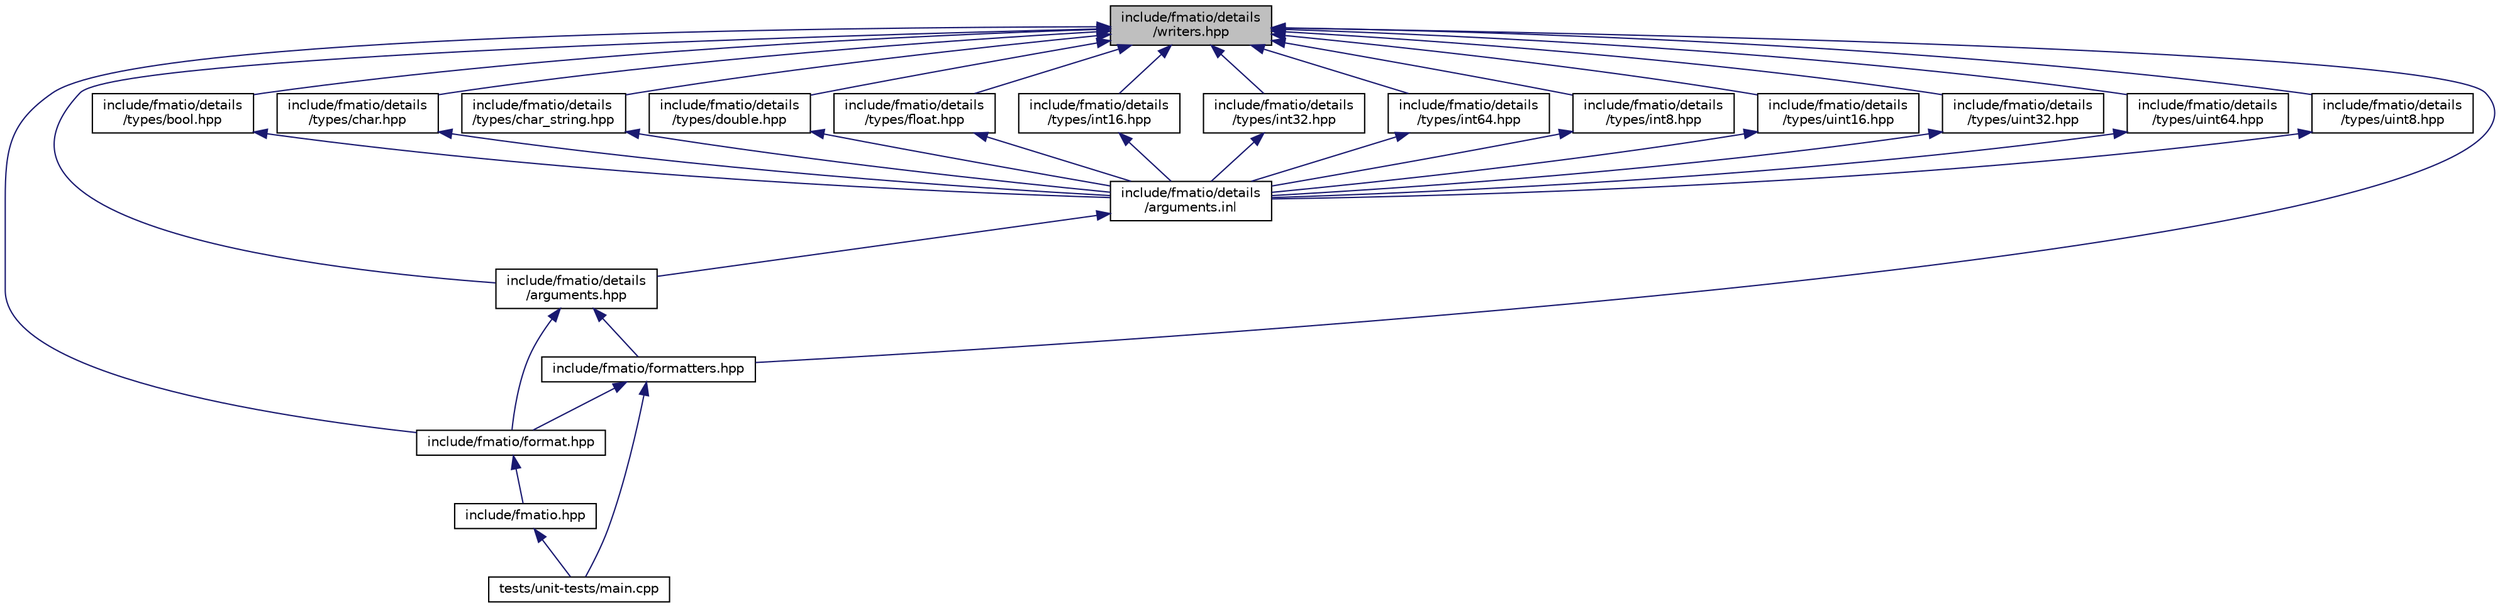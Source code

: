 digraph "include/fmatio/details/writers.hpp"
{
 // LATEX_PDF_SIZE
  edge [fontname="Helvetica",fontsize="10",labelfontname="Helvetica",labelfontsize="10"];
  node [fontname="Helvetica",fontsize="10",shape=record];
  Node1 [label="include/fmatio/details\l/writers.hpp",height=0.2,width=0.4,color="black", fillcolor="grey75", style="filled", fontcolor="black",tooltip=" "];
  Node1 -> Node2 [dir="back",color="midnightblue",fontsize="10",style="solid"];
  Node2 [label="include/fmatio/details\l/arguments.hpp",height=0.2,width=0.4,color="black", fillcolor="white", style="filled",URL="$arguments_8hpp.html",tooltip=" "];
  Node2 -> Node3 [dir="back",color="midnightblue",fontsize="10",style="solid"];
  Node3 [label="include/fmatio/format.hpp",height=0.2,width=0.4,color="black", fillcolor="white", style="filled",URL="$format_8hpp.html",tooltip=" "];
  Node3 -> Node4 [dir="back",color="midnightblue",fontsize="10",style="solid"];
  Node4 [label="include/fmatio.hpp",height=0.2,width=0.4,color="black", fillcolor="white", style="filled",URL="$fmatio_8hpp.html",tooltip=" "];
  Node4 -> Node5 [dir="back",color="midnightblue",fontsize="10",style="solid"];
  Node5 [label="tests/unit-tests/main.cpp",height=0.2,width=0.4,color="black", fillcolor="white", style="filled",URL="$main_8cpp_source.html",tooltip=" "];
  Node2 -> Node6 [dir="back",color="midnightblue",fontsize="10",style="solid"];
  Node6 [label="include/fmatio/formatters.hpp",height=0.2,width=0.4,color="black", fillcolor="white", style="filled",URL="$formatters_8hpp.html",tooltip=" "];
  Node6 -> Node3 [dir="back",color="midnightblue",fontsize="10",style="solid"];
  Node6 -> Node5 [dir="back",color="midnightblue",fontsize="10",style="solid"];
  Node1 -> Node7 [dir="back",color="midnightblue",fontsize="10",style="solid"];
  Node7 [label="include/fmatio/details\l/types/bool.hpp",height=0.2,width=0.4,color="black", fillcolor="white", style="filled",URL="$bool_8hpp.html",tooltip=" "];
  Node7 -> Node8 [dir="back",color="midnightblue",fontsize="10",style="solid"];
  Node8 [label="include/fmatio/details\l/arguments.inl",height=0.2,width=0.4,color="black", fillcolor="white", style="filled",URL="$arguments_8inl.html",tooltip=" "];
  Node8 -> Node2 [dir="back",color="midnightblue",fontsize="10",style="solid"];
  Node1 -> Node9 [dir="back",color="midnightblue",fontsize="10",style="solid"];
  Node9 [label="include/fmatio/details\l/types/char.hpp",height=0.2,width=0.4,color="black", fillcolor="white", style="filled",URL="$char_8hpp_source.html",tooltip=" "];
  Node9 -> Node8 [dir="back",color="midnightblue",fontsize="10",style="solid"];
  Node1 -> Node10 [dir="back",color="midnightblue",fontsize="10",style="solid"];
  Node10 [label="include/fmatio/details\l/types/char_string.hpp",height=0.2,width=0.4,color="black", fillcolor="white", style="filled",URL="$char__string_8hpp.html",tooltip=" "];
  Node10 -> Node8 [dir="back",color="midnightblue",fontsize="10",style="solid"];
  Node1 -> Node11 [dir="back",color="midnightblue",fontsize="10",style="solid"];
  Node11 [label="include/fmatio/details\l/types/double.hpp",height=0.2,width=0.4,color="black", fillcolor="white", style="filled",URL="$double_8hpp.html",tooltip=" "];
  Node11 -> Node8 [dir="back",color="midnightblue",fontsize="10",style="solid"];
  Node1 -> Node12 [dir="back",color="midnightblue",fontsize="10",style="solid"];
  Node12 [label="include/fmatio/details\l/types/float.hpp",height=0.2,width=0.4,color="black", fillcolor="white", style="filled",URL="$float_8hpp.html",tooltip=" "];
  Node12 -> Node8 [dir="back",color="midnightblue",fontsize="10",style="solid"];
  Node1 -> Node13 [dir="back",color="midnightblue",fontsize="10",style="solid"];
  Node13 [label="include/fmatio/details\l/types/int16.hpp",height=0.2,width=0.4,color="black", fillcolor="white", style="filled",URL="$int16_8hpp.html",tooltip=" "];
  Node13 -> Node8 [dir="back",color="midnightblue",fontsize="10",style="solid"];
  Node1 -> Node14 [dir="back",color="midnightblue",fontsize="10",style="solid"];
  Node14 [label="include/fmatio/details\l/types/int32.hpp",height=0.2,width=0.4,color="black", fillcolor="white", style="filled",URL="$int32_8hpp.html",tooltip=" "];
  Node14 -> Node8 [dir="back",color="midnightblue",fontsize="10",style="solid"];
  Node1 -> Node15 [dir="back",color="midnightblue",fontsize="10",style="solid"];
  Node15 [label="include/fmatio/details\l/types/int64.hpp",height=0.2,width=0.4,color="black", fillcolor="white", style="filled",URL="$int64_8hpp.html",tooltip=" "];
  Node15 -> Node8 [dir="back",color="midnightblue",fontsize="10",style="solid"];
  Node1 -> Node16 [dir="back",color="midnightblue",fontsize="10",style="solid"];
  Node16 [label="include/fmatio/details\l/types/int8.hpp",height=0.2,width=0.4,color="black", fillcolor="white", style="filled",URL="$int8_8hpp.html",tooltip=" "];
  Node16 -> Node8 [dir="back",color="midnightblue",fontsize="10",style="solid"];
  Node1 -> Node17 [dir="back",color="midnightblue",fontsize="10",style="solid"];
  Node17 [label="include/fmatio/details\l/types/uint16.hpp",height=0.2,width=0.4,color="black", fillcolor="white", style="filled",URL="$uint16_8hpp.html",tooltip=" "];
  Node17 -> Node8 [dir="back",color="midnightblue",fontsize="10",style="solid"];
  Node1 -> Node18 [dir="back",color="midnightblue",fontsize="10",style="solid"];
  Node18 [label="include/fmatio/details\l/types/uint32.hpp",height=0.2,width=0.4,color="black", fillcolor="white", style="filled",URL="$uint32_8hpp.html",tooltip=" "];
  Node18 -> Node8 [dir="back",color="midnightblue",fontsize="10",style="solid"];
  Node1 -> Node19 [dir="back",color="midnightblue",fontsize="10",style="solid"];
  Node19 [label="include/fmatio/details\l/types/uint64.hpp",height=0.2,width=0.4,color="black", fillcolor="white", style="filled",URL="$uint64_8hpp.html",tooltip=" "];
  Node19 -> Node8 [dir="back",color="midnightblue",fontsize="10",style="solid"];
  Node1 -> Node20 [dir="back",color="midnightblue",fontsize="10",style="solid"];
  Node20 [label="include/fmatio/details\l/types/uint8.hpp",height=0.2,width=0.4,color="black", fillcolor="white", style="filled",URL="$uint8_8hpp.html",tooltip=" "];
  Node20 -> Node8 [dir="back",color="midnightblue",fontsize="10",style="solid"];
  Node1 -> Node3 [dir="back",color="midnightblue",fontsize="10",style="solid"];
  Node1 -> Node6 [dir="back",color="midnightblue",fontsize="10",style="solid"];
}
